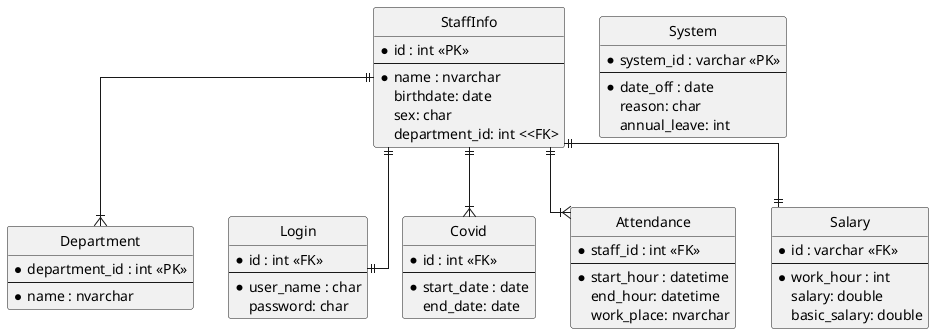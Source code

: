 @startuml

' hide the spot
hide circle

' avoid problems with angled crows feet
skinparam linetype ortho

entity "Department" as deparment {
  *department_id : int <<PK>>
  --
  *name : nvarchar 
}

entity "StaffInfo" as staffInfo {
  *id : int <<PK>>
  --
  *name : nvarchar 
  birthdate: date 
  sex: char
  department_id: int <<FK>
}

entity "Login" as login {
  *id : int <<FK>>
  --
  *user_name : char
  password: char
}

entity "Covid" as covid {
  *id : int <<FK>>
  --
  *start_date : date
  end_date: date
}

entity "Attendance" as attendance {
  *staff_id : int <<FK>>
  --
  *start_hour : datetime  
  end_hour: datetime
  work_place: nvarchar
}

entity "Salary" as salary {
  *id : varchar <<FK>>
  --
  *work_hour : int
  salary: double
  basic_salary: double
}

entity "System" as system {
  *system_id : varchar <<PK>>
  --
  *date_off : date
  reason: char
  annual_leave: int
}

staffInfo ||--|{ deparment
staffInfo ||--|| login
staffInfo ||--|{ covid
staffInfo ||--|| salary
staffInfo ||--|{ attendance




@enduml
